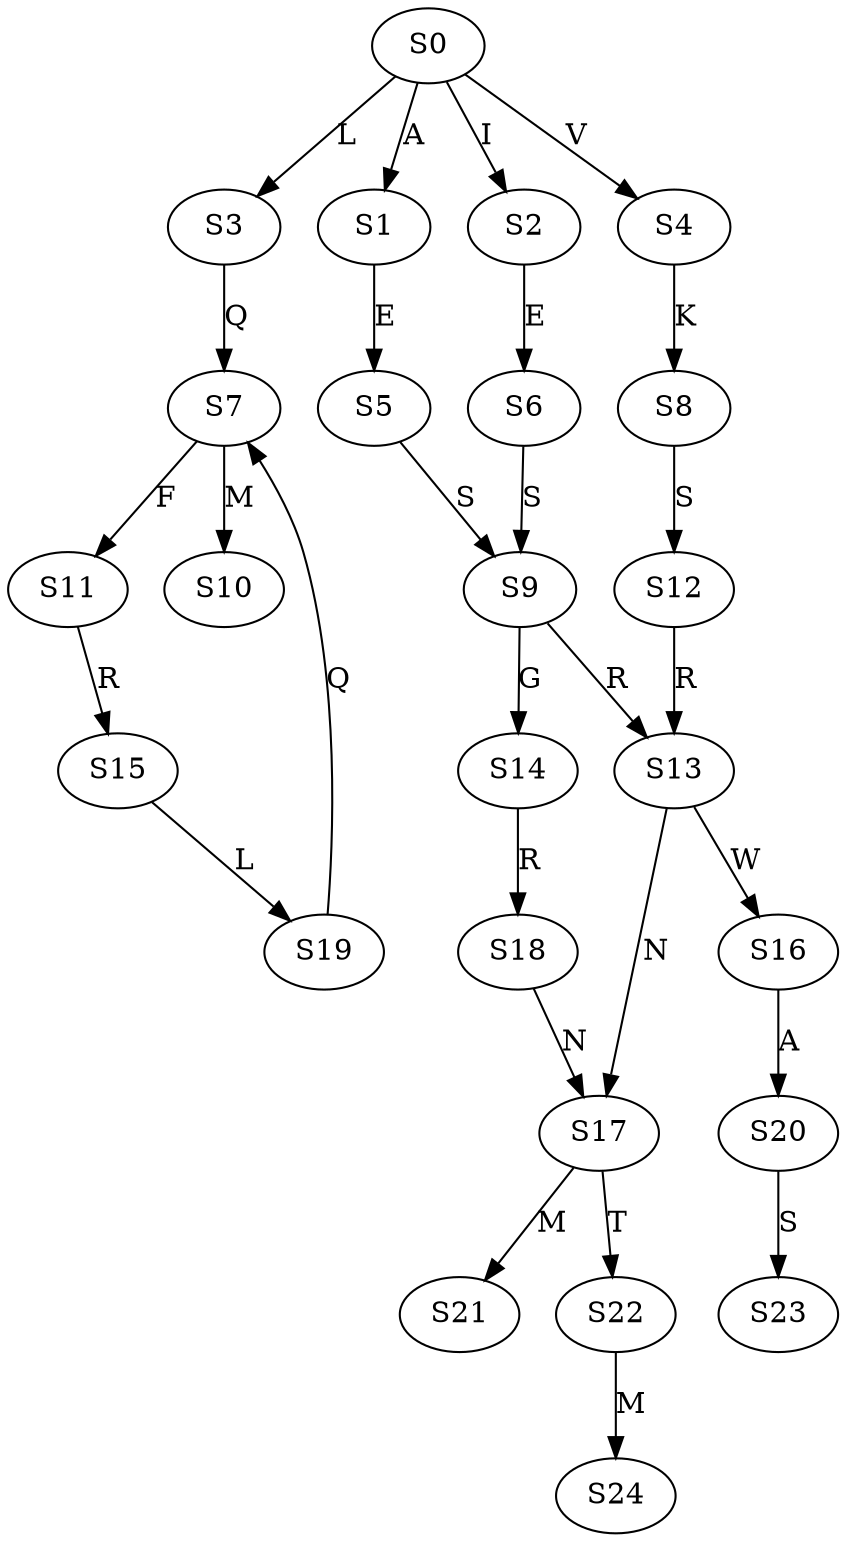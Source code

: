 strict digraph  {
	S0 -> S1 [ label = A ];
	S0 -> S2 [ label = I ];
	S0 -> S3 [ label = L ];
	S0 -> S4 [ label = V ];
	S1 -> S5 [ label = E ];
	S2 -> S6 [ label = E ];
	S3 -> S7 [ label = Q ];
	S4 -> S8 [ label = K ];
	S5 -> S9 [ label = S ];
	S6 -> S9 [ label = S ];
	S7 -> S10 [ label = M ];
	S7 -> S11 [ label = F ];
	S8 -> S12 [ label = S ];
	S9 -> S13 [ label = R ];
	S9 -> S14 [ label = G ];
	S11 -> S15 [ label = R ];
	S12 -> S13 [ label = R ];
	S13 -> S16 [ label = W ];
	S13 -> S17 [ label = N ];
	S14 -> S18 [ label = R ];
	S15 -> S19 [ label = L ];
	S16 -> S20 [ label = A ];
	S17 -> S21 [ label = M ];
	S17 -> S22 [ label = T ];
	S18 -> S17 [ label = N ];
	S19 -> S7 [ label = Q ];
	S20 -> S23 [ label = S ];
	S22 -> S24 [ label = M ];
}
